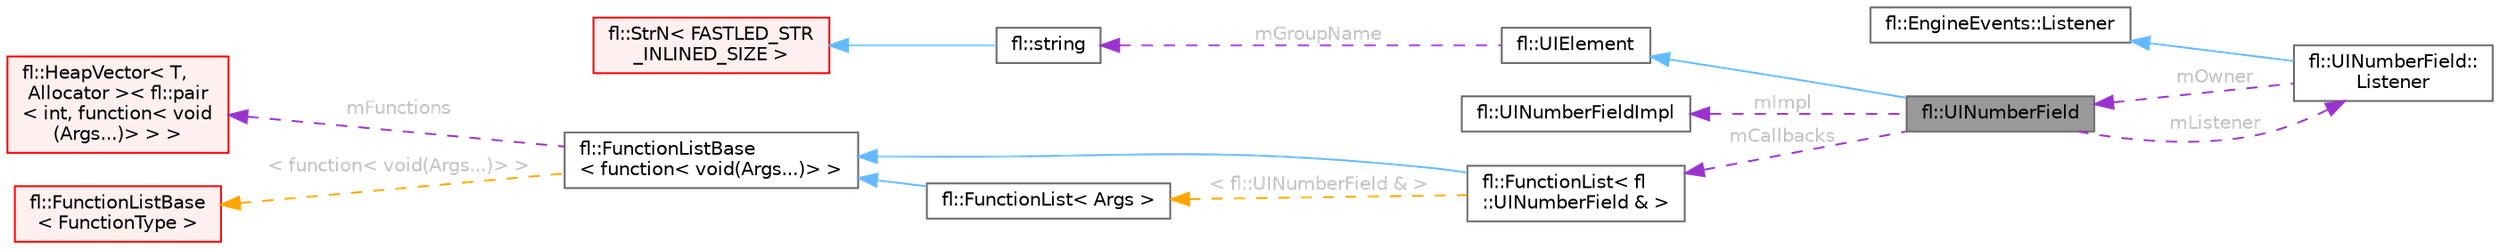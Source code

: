digraph "fl::UINumberField"
{
 // INTERACTIVE_SVG=YES
 // LATEX_PDF_SIZE
  bgcolor="transparent";
  edge [fontname=Helvetica,fontsize=10,labelfontname=Helvetica,labelfontsize=10];
  node [fontname=Helvetica,fontsize=10,shape=box,height=0.2,width=0.4];
  rankdir="LR";
  Node1 [id="Node000001",label="fl::UINumberField",height=0.2,width=0.4,color="gray40", fillcolor="grey60", style="filled", fontcolor="black",tooltip=" "];
  Node2 -> Node1 [id="edge1_Node000001_Node000002",dir="back",color="steelblue1",style="solid",tooltip=" "];
  Node2 [id="Node000002",label="fl::UIElement",height=0.2,width=0.4,color="gray40", fillcolor="white", style="filled",URL="$df/d7b/classfl_1_1_u_i_element.html",tooltip=" "];
  Node3 -> Node2 [id="edge2_Node000002_Node000003",dir="back",color="darkorchid3",style="dashed",tooltip=" ",label=" mGroupName",fontcolor="grey" ];
  Node3 [id="Node000003",label="fl::string",height=0.2,width=0.4,color="gray40", fillcolor="white", style="filled",URL="$d2/db2/classfl_1_1string.html",tooltip=" "];
  Node4 -> Node3 [id="edge3_Node000003_Node000004",dir="back",color="steelblue1",style="solid",tooltip=" "];
  Node4 [id="Node000004",label="fl::StrN\< FASTLED_STR\l_INLINED_SIZE \>",height=0.2,width=0.4,color="red", fillcolor="#FFF0F0", style="filled",URL="$dc/d96/classfl_1_1_str_n.html",tooltip=" "];
  Node6 -> Node1 [id="edge4_Node000001_Node000006",dir="back",color="darkorchid3",style="dashed",tooltip=" ",label=" mImpl",fontcolor="grey" ];
  Node6 [id="Node000006",label="fl::UINumberFieldImpl",height=0.2,width=0.4,color="gray40", fillcolor="white", style="filled",URL="$dd/d62/classfl_1_1_u_i_number_field_impl.html",tooltip=" "];
  Node7 -> Node1 [id="edge5_Node000001_Node000007",dir="back",color="darkorchid3",style="dashed",tooltip=" ",label=" mListener",fontcolor="grey" ];
  Node7 [id="Node000007",label="fl::UINumberField::\lListener",height=0.2,width=0.4,color="gray40", fillcolor="white", style="filled",URL="$d0/d0d/structfl_1_1_u_i_number_field_1_1_listener.html",tooltip=" "];
  Node8 -> Node7 [id="edge6_Node000007_Node000008",dir="back",color="steelblue1",style="solid",tooltip=" "];
  Node8 [id="Node000008",label="fl::EngineEvents::Listener",height=0.2,width=0.4,color="gray40", fillcolor="white", style="filled",URL="$db/da2/classfl_1_1_engine_events_1_1_listener.html",tooltip=" "];
  Node1 -> Node7 [id="edge7_Node000007_Node000001",dir="back",color="darkorchid3",style="dashed",tooltip=" ",label=" mOwner",fontcolor="grey" ];
  Node9 -> Node1 [id="edge8_Node000001_Node000009",dir="back",color="darkorchid3",style="dashed",tooltip=" ",label=" mCallbacks",fontcolor="grey" ];
  Node9 [id="Node000009",label="fl::FunctionList\< fl\l::UINumberField & \>",height=0.2,width=0.4,color="gray40", fillcolor="white", style="filled",URL="$d1/d5d/classfl_1_1_function_list.html",tooltip=" "];
  Node10 -> Node9 [id="edge9_Node000009_Node000010",dir="back",color="steelblue1",style="solid",tooltip=" "];
  Node10 [id="Node000010",label="fl::FunctionListBase\l\< function\< void(Args...)\> \>",height=0.2,width=0.4,color="gray40", fillcolor="white", style="filled",URL="$d7/de3/classfl_1_1_function_list_base.html",tooltip=" "];
  Node11 -> Node10 [id="edge10_Node000010_Node000011",dir="back",color="darkorchid3",style="dashed",tooltip=" ",label=" mFunctions",fontcolor="grey" ];
  Node11 [id="Node000011",label="fl::HeapVector\< T,\l Allocator \>\< fl::pair\l\< int, function\< void\l(Args...)\> \> \>",height=0.2,width=0.4,color="red", fillcolor="#FFF0F0", style="filled",URL="$db/ddd/classfl_1_1_heap_vector.html",tooltip=" "];
  Node14 -> Node10 [id="edge11_Node000010_Node000014",dir="back",color="orange",style="dashed",tooltip=" ",label=" \< function\< void(Args...)\> \>",fontcolor="grey" ];
  Node14 [id="Node000014",label="fl::FunctionListBase\l\< FunctionType \>",height=0.2,width=0.4,color="red", fillcolor="#FFF0F0", style="filled",URL="$d7/de3/classfl_1_1_function_list_base.html",tooltip=" "];
  Node16 -> Node9 [id="edge12_Node000009_Node000016",dir="back",color="orange",style="dashed",tooltip=" ",label=" \< fl::UINumberField & \>",fontcolor="grey" ];
  Node16 [id="Node000016",label="fl::FunctionList\< Args \>",height=0.2,width=0.4,color="gray40", fillcolor="white", style="filled",URL="$d1/d5d/classfl_1_1_function_list.html",tooltip=" "];
  Node10 -> Node16 [id="edge13_Node000016_Node000010",dir="back",color="steelblue1",style="solid",tooltip=" "];
}
